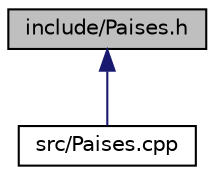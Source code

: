 digraph "include/Paises.h"
{
 // LATEX_PDF_SIZE
  edge [fontname="Helvetica",fontsize="10",labelfontname="Helvetica",labelfontsize="10"];
  node [fontname="Helvetica",fontsize="10",shape=record];
  Node1 [label="include/Paises.h",height=0.2,width=0.4,color="black", fillcolor="grey75", style="filled", fontcolor="black",tooltip="Fichero cabecera Paises."];
  Node1 -> Node2 [dir="back",color="midnightblue",fontsize="10",style="solid",fontname="Helvetica"];
  Node2 [label="src/Paises.cpp",height=0.2,width=0.4,color="black", fillcolor="white", style="filled",URL="$Paises_8cpp.html",tooltip="Fichero con definiciones para la la clase Paises."];
}
